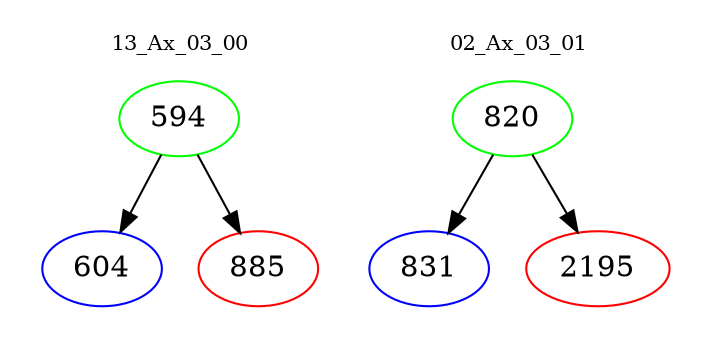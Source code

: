digraph{
subgraph cluster_0 {
color = white
label = "13_Ax_03_00";
fontsize=10;
T0_594 [label="594", color="green"]
T0_594 -> T0_604 [color="black"]
T0_604 [label="604", color="blue"]
T0_594 -> T0_885 [color="black"]
T0_885 [label="885", color="red"]
}
subgraph cluster_1 {
color = white
label = "02_Ax_03_01";
fontsize=10;
T1_820 [label="820", color="green"]
T1_820 -> T1_831 [color="black"]
T1_831 [label="831", color="blue"]
T1_820 -> T1_2195 [color="black"]
T1_2195 [label="2195", color="red"]
}
}
